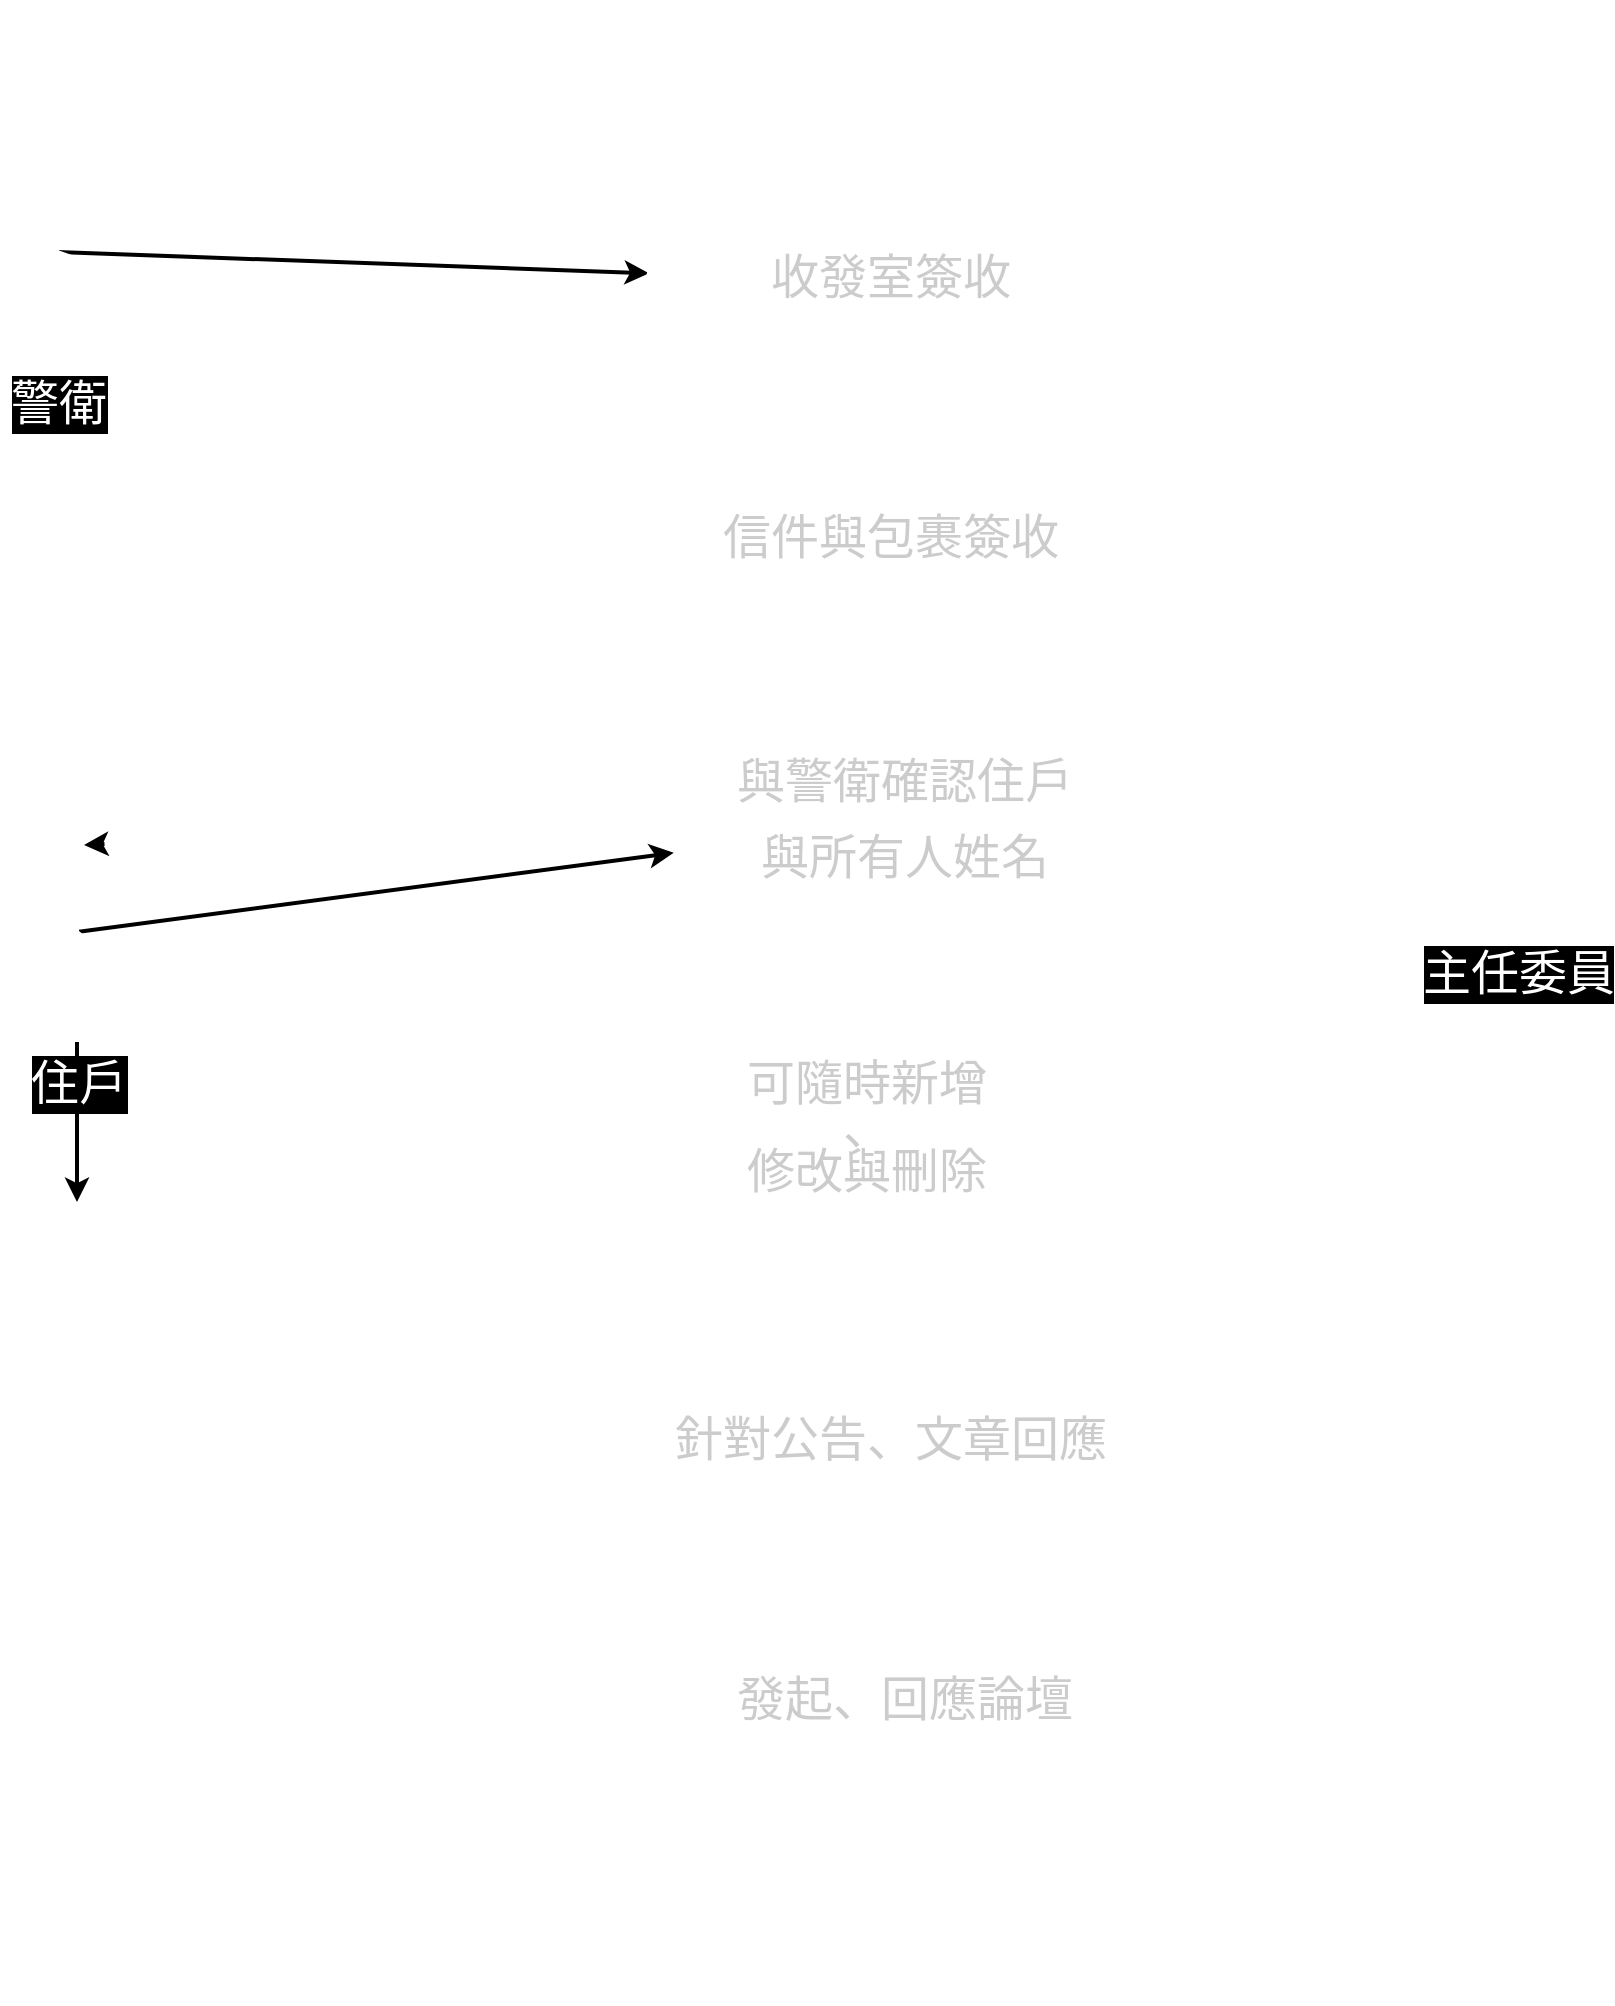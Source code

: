 <mxfile>
    <diagram id="BchvI7WIYb1rJNrYavdt" name="第1頁">
        <mxGraphModel dx="2021" dy="1646" grid="1" gridSize="10" guides="1" tooltips="1" connect="1" arrows="1" fold="1" page="1" pageScale="1" pageWidth="827" pageHeight="1169" math="0" shadow="0">
            <root>
                <mxCell id="0"/>
                <mxCell id="1" parent="0"/>
                <mxCell id="69" value="&lt;p style=&quot;margin: 4px 0px 0px; text-align: center; font-size: 22px;&quot;&gt;&lt;b&gt;&lt;font color=&quot;#ffffff&quot;&gt;&lt;br&gt;&lt;/font&gt;&lt;/b&gt;&lt;/p&gt;&lt;p style=&quot;text-align: center; margin: 4px 0px 0px;&quot;&gt;&lt;b style=&quot;&quot;&gt;&lt;font style=&quot;font-size: 28px;&quot; color=&quot;#ffffff&quot;&gt;APP&lt;/font&gt;&lt;/b&gt;&lt;/p&gt;" style="verticalAlign=top;align=left;overflow=fill;fontSize=12;fontFamily=Helvetica;html=1;fillColor=default;strokeWidth=2;strokeColor=#FFFFFF;" parent="1" vertex="1">
                    <mxGeometry x="260" y="40" width="360" height="1000" as="geometry"/>
                </mxCell>
                <mxCell id="111" style="edgeStyle=none;html=1;exitX=0.5;exitY=0.5;exitDx=0;exitDy=0;exitPerimeter=0;fontSize=24;strokeWidth=2;strokeColor=#000000;" parent="1" source="78" target="84" edge="1">
                    <mxGeometry relative="1" as="geometry"/>
                </mxCell>
                <mxCell id="112" style="edgeStyle=none;html=1;exitX=0.5;exitY=0.5;exitDx=0;exitDy=0;exitPerimeter=0;fontSize=24;strokeWidth=2;strokeColor=#FFFFFF;" parent="1" source="78" target="91" edge="1">
                    <mxGeometry relative="1" as="geometry"/>
                </mxCell>
                <mxCell id="126" style="edgeStyle=none;html=1;exitX=0.5;exitY=0.5;exitDx=0;exitDy=0;exitPerimeter=0;entryX=0;entryY=0.5;entryDx=0;entryDy=0;fontSize=24;strokeWidth=2;strokeColor=#FFFFFF;" parent="1" source="78" target="96" edge="1">
                    <mxGeometry relative="1" as="geometry"/>
                </mxCell>
                <mxCell id="78" value="&lt;font style=&quot;font-size: 24px;&quot;&gt;警衛&lt;/font&gt;" style="shape=umlActor;verticalLabelPosition=bottom;verticalAlign=top;html=1;labelBackgroundColor=#000000;fontSize=16;fontColor=#FFFFFF;fillColor=default;strokeWidth=2;strokeColor=#FFFFFF;" parent="1" vertex="1">
                    <mxGeometry y="110" width="55" height="110" as="geometry"/>
                </mxCell>
                <mxCell id="84" value="&lt;div style=&quot;color: rgb(204, 204, 204); font-family: Consolas, &amp;quot;Courier New&amp;quot;, monospace; line-height: 19px;&quot;&gt;&lt;font style=&quot;font-size: 24px;&quot;&gt;收發室簽收&lt;/font&gt;&lt;/div&gt;" style="ellipse;whiteSpace=wrap;html=1;fontSize=16;fillColor=default;strokeWidth=2;strokeColor=#FFFFFF;" parent="1" vertex="1">
                    <mxGeometry x="323" y="130" width="242.86" height="100" as="geometry"/>
                </mxCell>
                <mxCell id="91" value="&lt;div style=&quot;color: rgb(204, 204, 204); font-family: Consolas, &amp;quot;Courier New&amp;quot;, monospace; line-height: 19px;&quot;&gt;&lt;div style=&quot;line-height: 19px;&quot;&gt;&lt;font style=&quot;font-size: 24px;&quot;&gt;信件與包裹簽收&lt;/font&gt;&lt;/div&gt;&lt;/div&gt;" style="ellipse;whiteSpace=wrap;html=1;fontSize=16;fillColor=default;strokeWidth=2;strokeColor=#FFFFFF;" parent="1" vertex="1">
                    <mxGeometry x="323" y="260" width="242.86" height="100" as="geometry"/>
                </mxCell>
                <mxCell id="92" value="&lt;div style=&quot;color: rgb(204, 204, 204); font-family: Consolas, &amp;quot;Courier New&amp;quot;, monospace; line-height: 19px; font-size: 24px;&quot;&gt;與警衛確認住戶&lt;/div&gt;&lt;div style=&quot;color: rgb(204, 204, 204); font-family: Consolas, &amp;quot;Courier New&amp;quot;, monospace; line-height: 19px; font-size: 24px;&quot;&gt;&lt;br&gt;&lt;/div&gt;&lt;div style=&quot;color: rgb(204, 204, 204); font-family: Consolas, &amp;quot;Courier New&amp;quot;, monospace; line-height: 19px; font-size: 24px;&quot;&gt;與所有人姓名&lt;/div&gt;" style="ellipse;whiteSpace=wrap;html=1;fontSize=16;fillColor=default;strokeWidth=2;strokeColor=#FFFFFF;" parent="1" vertex="1">
                    <mxGeometry x="330" y="400" width="242.86" height="100" as="geometry"/>
                </mxCell>
                <mxCell id="93" value="&lt;div style=&quot;color: rgb(204, 204, 204); font-family: Consolas, &amp;quot;Courier New&amp;quot;, monospace; line-height: 19px;&quot;&gt;&lt;div style=&quot;line-height: 19px;&quot;&gt;&lt;div style=&quot;line-height: 19px;&quot;&gt;&lt;span style=&quot;font-size: 24px;&quot;&gt;可隨時新增&lt;/span&gt;&lt;br&gt;&lt;/div&gt;&lt;div style=&quot;line-height: 19px;&quot;&gt;&lt;span style=&quot;font-size: 24px;&quot;&gt;、&lt;/span&gt;&lt;/div&gt;&lt;div style=&quot;line-height: 19px;&quot;&gt;&lt;font style=&quot;font-size: 24px;&quot;&gt;修改與刪除&lt;/font&gt;&lt;/div&gt;&lt;/div&gt;&lt;/div&gt;" style="ellipse;whiteSpace=wrap;html=1;fontSize=16;fillColor=default;strokeWidth=2;strokeColor=#FFFFFF;" parent="1" vertex="1">
                    <mxGeometry x="299.15" y="540" width="266.71" height="130" as="geometry"/>
                </mxCell>
                <mxCell id="94" value="&lt;div style=&quot;color: rgb(204, 204, 204); font-family: Consolas, &amp;quot;Courier New&amp;quot;, monospace; line-height: 19px;&quot;&gt;&lt;div style=&quot;line-height: 19px;&quot;&gt;&lt;div style=&quot;line-height: 19px; font-size: 24px;&quot;&gt;&lt;div style=&quot;line-height: 19px;&quot;&gt;針對公告、文章回應&lt;/div&gt;&lt;/div&gt;&lt;/div&gt;&lt;/div&gt;" style="ellipse;whiteSpace=wrap;html=1;fontSize=16;fillColor=default;strokeWidth=2;strokeColor=#FFFFFF;" parent="1" vertex="1">
                    <mxGeometry x="323" y="710" width="242.86" height="100" as="geometry"/>
                </mxCell>
                <mxCell id="96" value="&lt;div style=&quot;color: rgb(204, 204, 204); font-family: Consolas, &amp;quot;Courier New&amp;quot;, monospace; line-height: 19px;&quot;&gt;&lt;div style=&quot;line-height: 19px;&quot;&gt;&lt;div style=&quot;line-height: 19px; font-size: 24px;&quot;&gt;&lt;div style=&quot;line-height: 19px;&quot;&gt;&lt;div style=&quot;line-height: 19px;&quot;&gt;發起、回應論壇&lt;/div&gt;&lt;/div&gt;&lt;/div&gt;&lt;/div&gt;&lt;/div&gt;" style="ellipse;whiteSpace=wrap;html=1;fontSize=16;fillColor=none;strokeWidth=2;strokeColor=#FFFFFF;" parent="1" vertex="1">
                    <mxGeometry x="330" y="840" width="242.86" height="100" as="geometry"/>
                </mxCell>
                <mxCell id="113" style="edgeStyle=none;html=1;exitX=0.5;exitY=0.5;exitDx=0;exitDy=0;exitPerimeter=0;fontSize=24;strokeWidth=2;strokeColor=#000000;" parent="1" source="100" target="92" edge="1">
                    <mxGeometry relative="1" as="geometry"/>
                </mxCell>
                <mxCell id="115" style="edgeStyle=none;html=1;entryX=0.07;entryY=0.3;entryDx=0;entryDy=0;entryPerimeter=0;fontSize=24;exitX=0.5;exitY=0.5;exitDx=0;exitDy=0;exitPerimeter=0;strokeWidth=2;strokeColor=#FFFFFF;" parent="1" source="100" target="94" edge="1">
                    <mxGeometry relative="1" as="geometry">
                        <mxPoint x="120" y="460" as="sourcePoint"/>
                    </mxGeometry>
                </mxCell>
                <mxCell id="122" style="edgeStyle=none;html=1;exitX=0.5;exitY=0.5;exitDx=0;exitDy=0;exitPerimeter=0;entryX=0;entryY=0.5;entryDx=0;entryDy=0;fontSize=24;strokeWidth=2;strokeColor=#FFFFFF;" parent="1" source="100" target="96" edge="1">
                    <mxGeometry relative="1" as="geometry"/>
                </mxCell>
                <mxCell id="127" value="" style="edgeStyle=none;html=1;strokeColor=#000000;strokeWidth=2;" parent="1" source="100" edge="1">
                    <mxGeometry relative="1" as="geometry">
                        <mxPoint x="37.5" y="640" as="targetPoint"/>
                    </mxGeometry>
                </mxCell>
                <mxCell id="100" value="&lt;font style=&quot;font-size: 24px;&quot;&gt;住戶&lt;/font&gt;" style="shape=umlActor;verticalLabelPosition=bottom;verticalAlign=top;html=1;labelBackgroundColor=#000000;fontSize=16;fontColor=#FFFFFF;fillColor=default;strokeWidth=2;strokeColor=#FFFFFF;" parent="1" vertex="1">
                    <mxGeometry x="10" y="450" width="55" height="110" as="geometry"/>
                </mxCell>
                <mxCell id="118" style="edgeStyle=none;html=1;exitX=0.5;exitY=0.5;exitDx=0;exitDy=0;exitPerimeter=0;fontSize=24;strokeWidth=2;strokeColor=#FFFFFF;" parent="1" source="116" target="93" edge="1">
                    <mxGeometry relative="1" as="geometry"/>
                </mxCell>
                <mxCell id="121" style="edgeStyle=none;html=1;exitX=0.5;exitY=0.5;exitDx=0;exitDy=0;exitPerimeter=0;entryX=1;entryY=0;entryDx=0;entryDy=0;fontSize=24;strokeWidth=2;strokeColor=#FFFFFF;" parent="1" source="116" target="96" edge="1">
                    <mxGeometry relative="1" as="geometry"/>
                </mxCell>
                <mxCell id="116" value="&lt;span style=&quot;font-size: 24px;&quot;&gt;主任委員&lt;/span&gt;" style="shape=umlActor;verticalLabelPosition=bottom;verticalAlign=top;html=1;labelBackgroundColor=#000000;fontSize=16;fontColor=#FFFFFF;fillColor=default;strokeWidth=2;strokeColor=#FFFFFF;" parent="1" vertex="1">
                    <mxGeometry x="730" y="395" width="55" height="110" as="geometry"/>
                </mxCell>
                <mxCell id="124" style="edgeStyle=none;html=1;exitX=0.75;exitY=0.1;exitDx=0;exitDy=0;exitPerimeter=0;entryX=0.564;entryY=0.104;entryDx=0;entryDy=0;entryPerimeter=0;fontSize=24;strokeColor=#000000;strokeWidth=2;" parent="1" source="100" target="100" edge="1">
                    <mxGeometry relative="1" as="geometry"/>
                </mxCell>
            </root>
        </mxGraphModel>
    </diagram>
</mxfile>